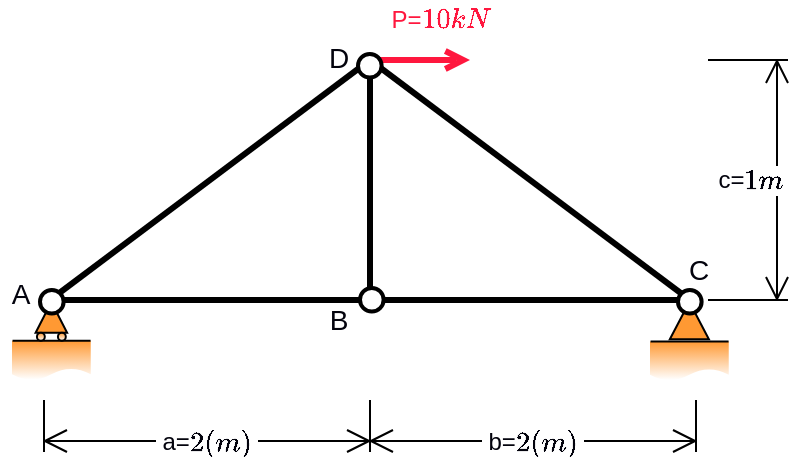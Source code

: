 <mxfile version="17.4.2" type="device"><diagram id="QGmk__UTzEiW1Bz29LVF" name="Page-1"><mxGraphModel dx="764" dy="449" grid="1" gridSize="10" guides="1" tooltips="1" connect="1" arrows="1" fold="1" page="1" pageScale="1" pageWidth="827" pageHeight="1169" math="1" shadow="0"><root><mxCell id="0"/><mxCell id="1" parent="0"/><mxCell id="tZ0EhK9mVM--4Oy1pZZp-1" value="" style="endArrow=none;html=1;rounded=0;strokeWidth=3;" edge="1" parent="1"><mxGeometry width="50" height="50" relative="1" as="geometry"><mxPoint x="120" y="200" as="sourcePoint"/><mxPoint x="280" y="200" as="targetPoint"/></mxGeometry></mxCell><mxCell id="tZ0EhK9mVM--4Oy1pZZp-2" value="" style="endArrow=none;html=1;rounded=0;strokeWidth=3;" edge="1" parent="1"><mxGeometry width="50" height="50" relative="1" as="geometry"><mxPoint x="280" y="200" as="sourcePoint"/><mxPoint x="440" y="200" as="targetPoint"/></mxGeometry></mxCell><mxCell id="tZ0EhK9mVM--4Oy1pZZp-3" value="" style="endArrow=none;html=1;rounded=0;strokeWidth=3;" edge="1" parent="1"><mxGeometry width="50" height="50" relative="1" as="geometry"><mxPoint x="280" y="200" as="sourcePoint"/><mxPoint x="280" y="80" as="targetPoint"/></mxGeometry></mxCell><mxCell id="tZ0EhK9mVM--4Oy1pZZp-4" value="" style="endArrow=none;html=1;rounded=0;strokeWidth=3;" edge="1" parent="1"><mxGeometry width="50" height="50" relative="1" as="geometry"><mxPoint x="440" y="200" as="sourcePoint"/><mxPoint x="280" y="80" as="targetPoint"/></mxGeometry></mxCell><mxCell id="tZ0EhK9mVM--4Oy1pZZp-5" value="" style="endArrow=none;html=1;rounded=0;strokeWidth=3;" edge="1" parent="1"><mxGeometry width="50" height="50" relative="1" as="geometry"><mxPoint x="120" y="200" as="sourcePoint"/><mxPoint x="280" y="80" as="targetPoint"/></mxGeometry></mxCell><mxCell id="tZ0EhK9mVM--4Oy1pZZp-6" value="" style="group" vertex="1" connectable="0" parent="1"><mxGeometry x="101.0" y="201.0" width="39.37" height="39.09" as="geometry"/></mxCell><mxCell id="tZ0EhK9mVM--4Oy1pZZp-7" value="" style="triangle;whiteSpace=wrap;html=1;align=center;rotation=-90;fillColor=#FF9933;strokeColor=#000000;" vertex="1" parent="tZ0EhK9mVM--4Oy1pZZp-6"><mxGeometry x="11.985" y="-0.175" width="15.4" height="15.75" as="geometry"/></mxCell><mxCell id="tZ0EhK9mVM--4Oy1pZZp-8" value="" style="shape=document;whiteSpace=wrap;html=1;boundedLbl=1;align=center;fillColor=#FF9933;strokeColor=none;gradientColor=#ffffff;" vertex="1" parent="tZ0EhK9mVM--4Oy1pZZp-6"><mxGeometry y="19.405" width="39.37" height="19.685" as="geometry"/></mxCell><mxCell id="tZ0EhK9mVM--4Oy1pZZp-9" value="" style="endArrow=none;html=1;exitX=0.007;exitY=-0.001;exitDx=0;exitDy=0;exitPerimeter=0;entryX=0.998;entryY=0;entryDx=0;entryDy=0;entryPerimeter=0;strokeColor=#000000;rounded=0;edgeStyle=orthogonalEdgeStyle;" edge="1" parent="tZ0EhK9mVM--4Oy1pZZp-6" source="tZ0EhK9mVM--4Oy1pZZp-8" target="tZ0EhK9mVM--4Oy1pZZp-8"><mxGeometry x="-11.535" y="-0.345" width="50" height="50" as="geometry"><mxPoint x="44.465" y="89.405" as="sourcePoint"/><mxPoint x="52.465" y="14.405" as="targetPoint"/></mxGeometry></mxCell><mxCell id="tZ0EhK9mVM--4Oy1pZZp-10" value="" style="group" vertex="1" connectable="0" parent="tZ0EhK9mVM--4Oy1pZZp-6"><mxGeometry x="12.465" y="15.405" width="14.44" height="3.937" as="geometry"/></mxCell><mxCell id="tZ0EhK9mVM--4Oy1pZZp-11" value="" style="group" vertex="1" connectable="0" parent="tZ0EhK9mVM--4Oy1pZZp-10"><mxGeometry width="14.44" height="3.937" as="geometry"/></mxCell><mxCell id="tZ0EhK9mVM--4Oy1pZZp-12" value="" style="ellipse;whiteSpace=wrap;html=1;aspect=fixed;strokeColor=#000000;fillColor=#FF9933;gradientColor=#ffffff;align=center;" vertex="1" parent="tZ0EhK9mVM--4Oy1pZZp-11"><mxGeometry width="3.94" height="3.937" as="geometry"/></mxCell><mxCell id="tZ0EhK9mVM--4Oy1pZZp-13" value="" style="ellipse;whiteSpace=wrap;html=1;aspect=fixed;strokeColor=#000000;fillColor=#FF9933;gradientColor=#ffffff;align=center;" vertex="1" parent="tZ0EhK9mVM--4Oy1pZZp-11"><mxGeometry x="10.5" width="3.94" height="3.937" as="geometry"/></mxCell><mxCell id="tZ0EhK9mVM--4Oy1pZZp-14" value="" style="group" vertex="1" connectable="0" parent="1"><mxGeometry x="420" y="201" width="39.37" height="39.267" as="geometry"/></mxCell><mxCell id="tZ0EhK9mVM--4Oy1pZZp-18" value="" style="group" vertex="1" connectable="0" parent="tZ0EhK9mVM--4Oy1pZZp-14"><mxGeometry y="2.487e-14" width="39.37" height="39.267" as="geometry"/></mxCell><mxCell id="tZ0EhK9mVM--4Oy1pZZp-15" value="" style="triangle;whiteSpace=wrap;html=1;align=center;rotation=-90;fillColor=#FF9933;strokeColor=#000000;" vertex="1" parent="tZ0EhK9mVM--4Oy1pZZp-18"><mxGeometry x="10.385" y="-0.465" width="18.6" height="19.53" as="geometry"/></mxCell><mxCell id="tZ0EhK9mVM--4Oy1pZZp-16" value="" style="shape=document;whiteSpace=wrap;html=1;boundedLbl=1;align=center;fillColor=#FF9933;strokeColor=none;gradientColor=#ffffff;" vertex="1" parent="tZ0EhK9mVM--4Oy1pZZp-18"><mxGeometry y="19.738" width="39.37" height="19.529" as="geometry"/></mxCell><mxCell id="tZ0EhK9mVM--4Oy1pZZp-17" value="" style="endArrow=none;html=1;exitX=0.007;exitY=-0.001;exitDx=0;exitDy=0;exitPerimeter=0;entryX=0.998;entryY=0;entryDx=0;entryDy=0;entryPerimeter=0;strokeColor=#000000;rounded=0;edgeStyle=orthogonalEdgeStyle;" edge="1" parent="tZ0EhK9mVM--4Oy1pZZp-18" source="tZ0EhK9mVM--4Oy1pZZp-16" target="tZ0EhK9mVM--4Oy1pZZp-16"><mxGeometry x="118.107" y="378.248" width="50" height="50" as="geometry"><mxPoint x="171.76" y="469.549" as="sourcePoint"/><mxPoint x="179.76" y="395.145" as="targetPoint"/></mxGeometry></mxCell><mxCell id="tZ0EhK9mVM--4Oy1pZZp-19" value="" style="endArrow=open;html=1;rounded=0;strokeColor=#FF173E;strokeWidth=3;endFill=0;endSize=6;" edge="1" parent="1"><mxGeometry width="50" height="50" relative="1" as="geometry"><mxPoint x="280" y="80" as="sourcePoint"/><mxPoint x="330" y="80" as="targetPoint"/></mxGeometry></mxCell><mxCell id="tZ0EhK9mVM--4Oy1pZZp-20" value="&amp;nbsp;a=`2 (m)`&amp;nbsp;" style="shape=dimension;whiteSpace=wrap;html=1;align=center;points=[];verticalAlign=bottom;spacingBottom=-5;labelBackgroundColor=#ffffff;fontColor=#03030D;strokeColor=#000000;rounded=1;" vertex="1" parent="1"><mxGeometry x="117" y="250" width="163" height="26" as="geometry"/></mxCell><mxCell id="tZ0EhK9mVM--4Oy1pZZp-21" value="&amp;nbsp;b=`2 (m)`&amp;nbsp;" style="shape=dimension;whiteSpace=wrap;html=1;align=center;points=[];verticalAlign=bottom;spacingBottom=-5;labelBackgroundColor=#ffffff;fontColor=#03030D;strokeColor=#000000;rounded=1;" vertex="1" parent="1"><mxGeometry x="280" y="250" width="163" height="26" as="geometry"/></mxCell><mxCell id="tZ0EhK9mVM--4Oy1pZZp-22" value="c=`1m`" style="shape=dimension;direction=north;whiteSpace=wrap;html=1;align=right;points=[];verticalAlign=middle;labelBackgroundColor=#ffffff;strokeWidth=1;fillColor=#000000;gradientColor=#ffffff;fontColor=#03030D;rounded=1;strokeColor=#000000;" vertex="1" parent="1"><mxGeometry x="449" y="80" width="40" height="120" as="geometry"/></mxCell><mxCell id="tZ0EhK9mVM--4Oy1pZZp-23" value="P=`10kN`" style="text;html=1;align=center;verticalAlign=middle;resizable=0;points=[];autosize=1;strokeColor=none;fillColor=none;fontColor=#FF173E;" vertex="1" parent="1"><mxGeometry x="280" y="50" width="70" height="20" as="geometry"/></mxCell><mxCell id="tZ0EhK9mVM--4Oy1pZZp-24" value="" style="ellipse;whiteSpace=wrap;html=1;aspect=fixed;fontColor=#FF173E;fillColor=#FFFFFF;strokeColor=default;enumerate=0;strokeWidth=2;" vertex="1" parent="1"><mxGeometry x="115" y="195" width="11.811" height="11.8" as="geometry"/></mxCell><mxCell id="tZ0EhK9mVM--4Oy1pZZp-25" value="" style="ellipse;whiteSpace=wrap;html=1;aspect=fixed;fontColor=#FF173E;fillColor=#FFFFFF;strokeColor=default;strokeWidth=2;" vertex="1" parent="1"><mxGeometry x="275" y="194" width="11.811" height="11.8" as="geometry"/></mxCell><mxCell id="tZ0EhK9mVM--4Oy1pZZp-26" value="" style="ellipse;whiteSpace=wrap;html=1;aspect=fixed;fontColor=#FF173E;fillColor=#FFFFFF;strokeColor=default;strokeWidth=2;" vertex="1" parent="1"><mxGeometry x="434" y="195" width="11.811" height="11.8" as="geometry"/></mxCell><mxCell id="tZ0EhK9mVM--4Oy1pZZp-27" value="" style="ellipse;whiteSpace=wrap;html=1;aspect=fixed;fontColor=#FF173E;fillColor=#FFFFFF;strokeColor=default;strokeWidth=2;" vertex="1" parent="1"><mxGeometry x="274" y="77" width="11.811" height="11.8" as="geometry"/></mxCell><mxCell id="tZ0EhK9mVM--4Oy1pZZp-28" value="A" style="text;html=1;align=center;verticalAlign=middle;resizable=0;points=[];autosize=1;strokeColor=none;fillColor=none;fontColor=#03030D;fontSize=14;" vertex="1" parent="1"><mxGeometry x="95" y="186.8" width="20" height="20" as="geometry"/></mxCell><mxCell id="tZ0EhK9mVM--4Oy1pZZp-29" value="B" style="text;html=1;align=center;verticalAlign=middle;resizable=0;points=[];autosize=1;strokeColor=none;fillColor=none;fontColor=#03030D;fontSize=14;" vertex="1" parent="1"><mxGeometry x="254" y="200" width="20" height="20" as="geometry"/></mxCell><mxCell id="tZ0EhK9mVM--4Oy1pZZp-30" value="C" style="text;html=1;align=center;verticalAlign=middle;resizable=0;points=[];autosize=1;strokeColor=none;fillColor=none;fontColor=#03030D;fontSize=14;" vertex="1" parent="1"><mxGeometry x="429" y="175" width="30" height="20" as="geometry"/></mxCell><mxCell id="tZ0EhK9mVM--4Oy1pZZp-31" value="D" style="text;html=1;align=center;verticalAlign=middle;resizable=0;points=[];autosize=1;strokeColor=none;fillColor=none;fontColor=#03030D;fontSize=14;" vertex="1" parent="1"><mxGeometry x="249" y="68.8" width="30" height="20" as="geometry"/></mxCell></root></mxGraphModel></diagram></mxfile>